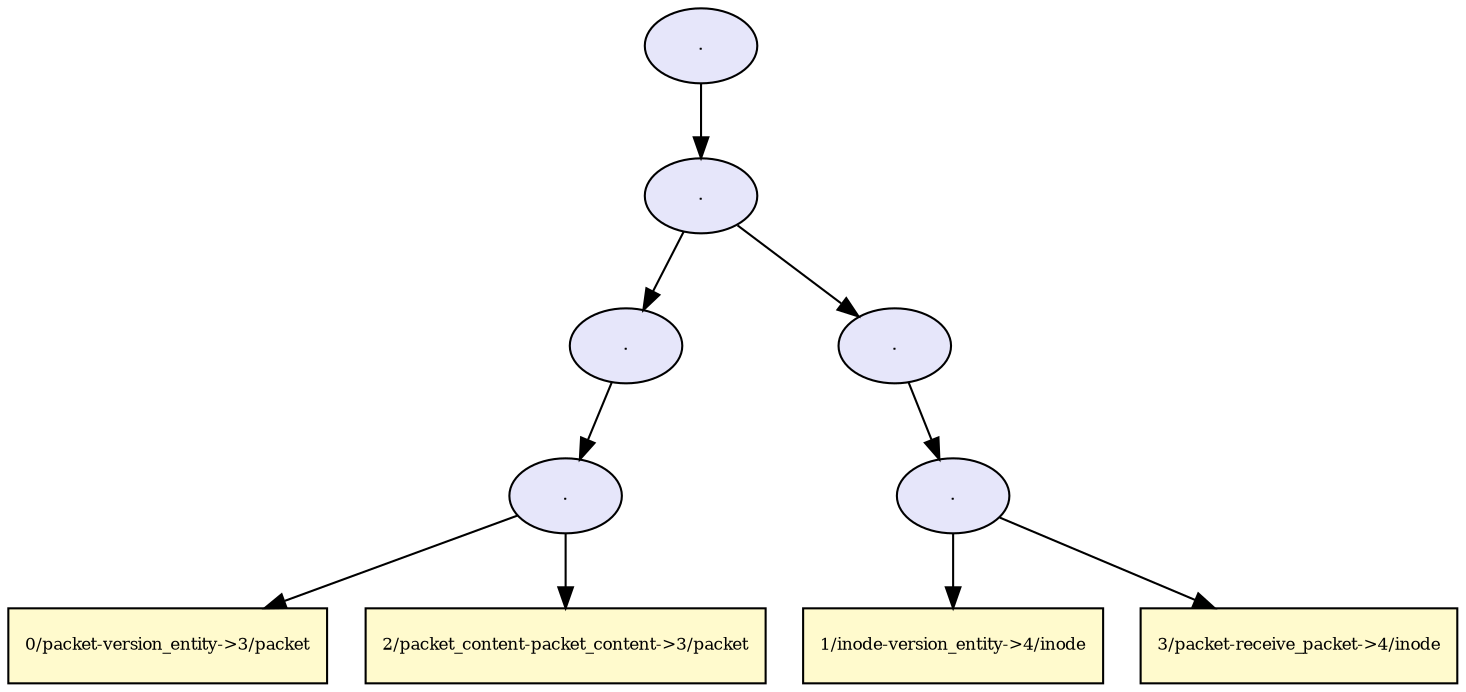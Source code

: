 digraph RGL__DirectedAdjacencyGraph {9[fontsize = 8,label = ".",shape = ellipse, fillcolor="#e6e6fa", style = filled]

9 -> 8[fontsize = 8, color="#000000"]

8[fontsize = 8,label = ".",shape = ellipse, fillcolor="#e6e6fa", style = filled]

8 -> 3[fontsize = 8, color="#000000"]

3[fontsize = 8,label = ".",shape = ellipse, fillcolor="#e6e6fa", style = filled]

3 -> 2[fontsize = 8, color="#000000"]

2[fontsize = 8,label = ".",shape = ellipse, fillcolor="#e6e6fa", style = filled]

2 -> 0[fontsize = 8, color="#000000"]

0[fontsize = 8,label = "0/packet-version_entity->3/packet",shape = rectangle, fillcolor="#fffacd", style = filled]

2 -> 1[fontsize = 8, color="#000000"]

1[fontsize = 8,label = "2/packet_content-packet_content->3/packet",shape = rectangle, fillcolor="#fffacd", style = filled]

8 -> 7[fontsize = 8, color="#000000"]

7[fontsize = 8,label = ".",shape = ellipse, fillcolor="#e6e6fa", style = filled]

7 -> 6[fontsize = 8, color="#000000"]

6[fontsize = 8,label = ".",shape = ellipse, fillcolor="#e6e6fa", style = filled]

6 -> 4[fontsize = 8, color="#000000"]

4[fontsize = 8,label = "1/inode-version_entity->4/inode",shape = rectangle, fillcolor="#fffacd", style = filled]

6 -> 5[fontsize = 8, color="#000000"]

5[fontsize = 8,label = "3/packet-receive_packet->4/inode",shape = rectangle, fillcolor="#fffacd", style = filled]

}